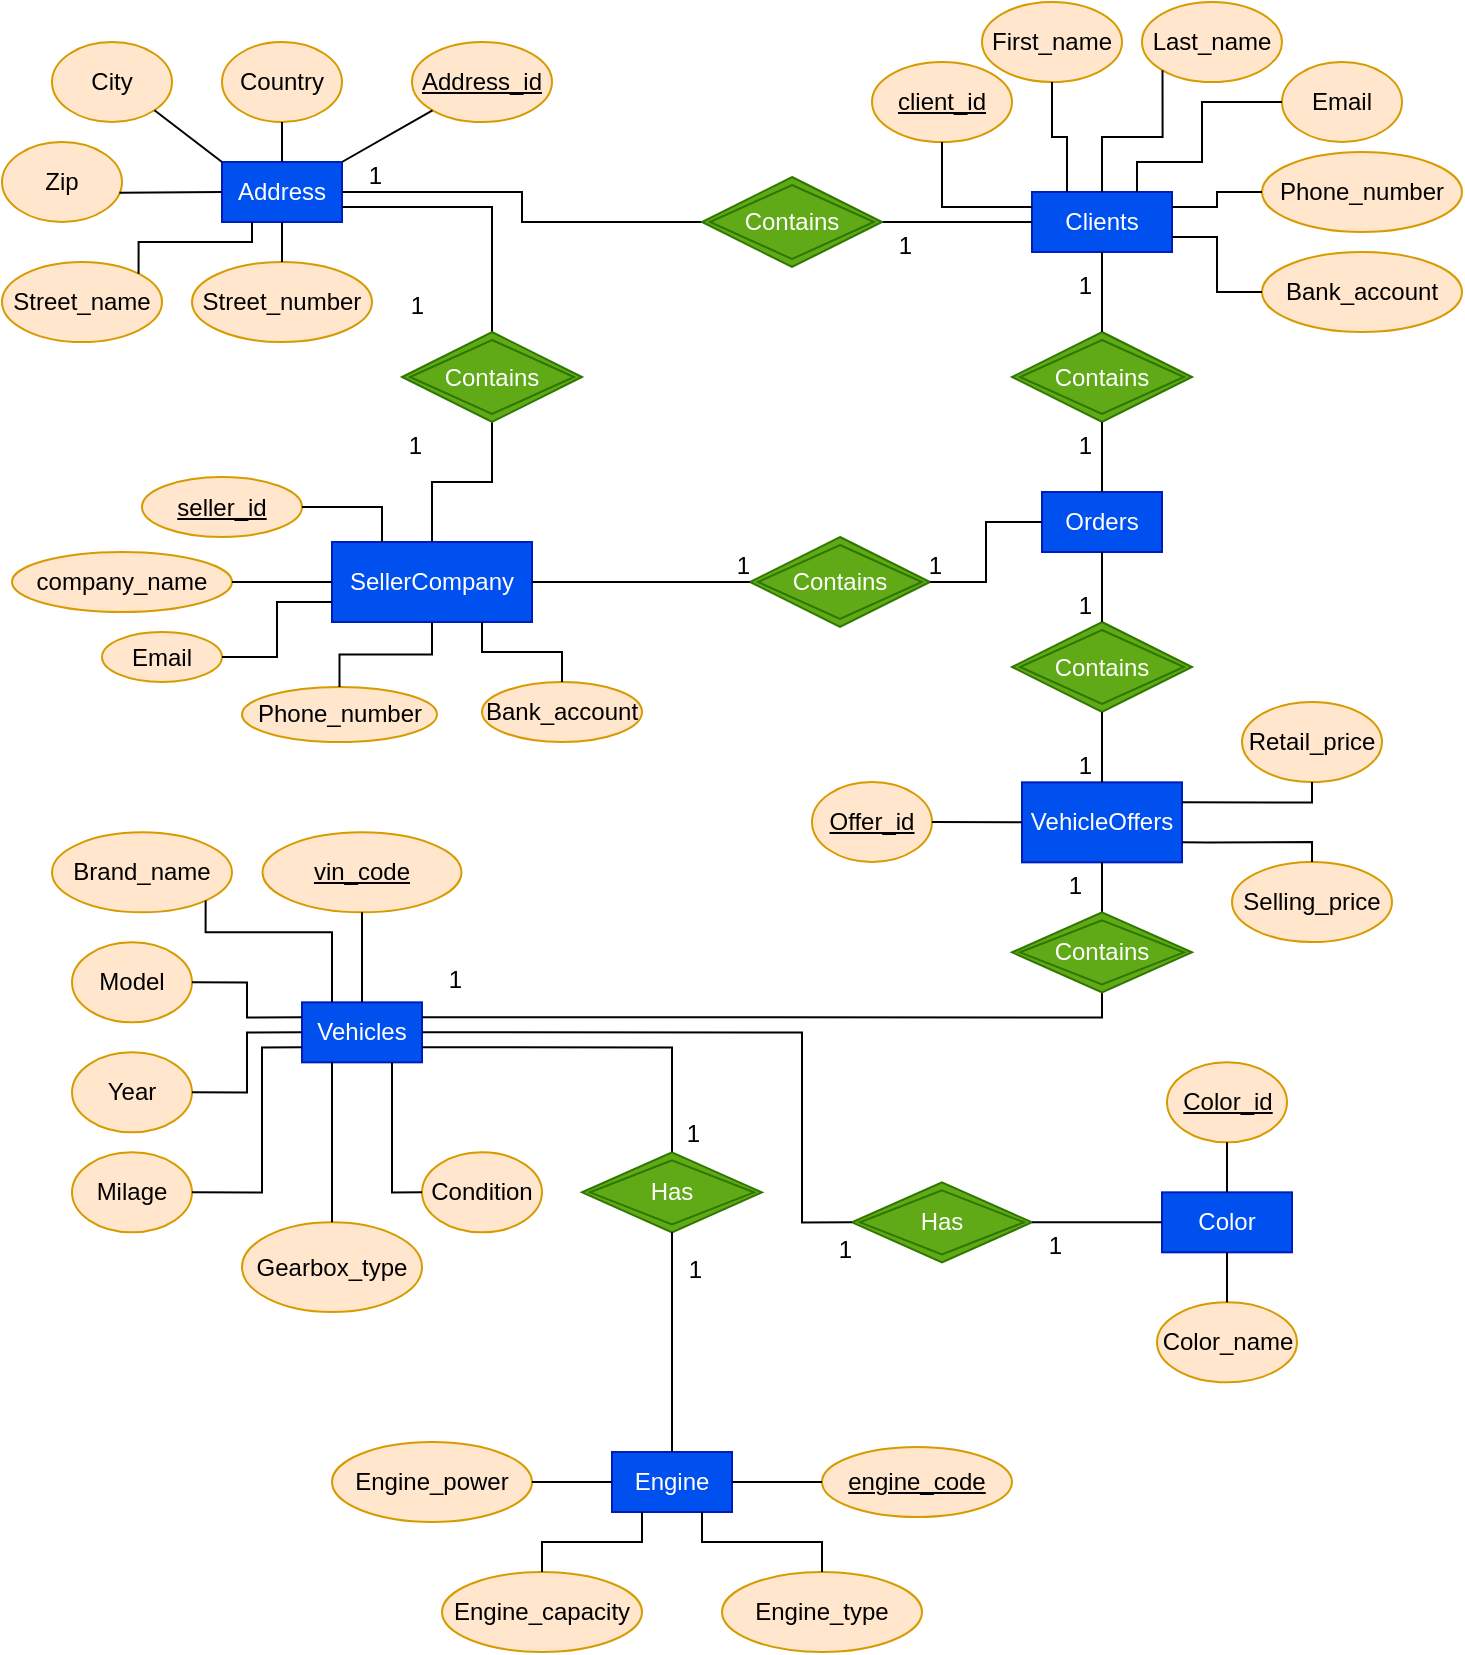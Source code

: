 <mxfile version="16.0.0" type="github">
  <diagram id="KzIHn6G7oRu6zTpSj9_W" name="Page-1">
    <mxGraphModel dx="1188" dy="639" grid="1" gridSize="10" guides="1" tooltips="1" connect="1" arrows="1" fold="1" page="1" pageScale="1" pageWidth="827" pageHeight="1169" math="0" shadow="0">
      <root>
        <mxCell id="0" />
        <mxCell id="1" parent="0" />
        <mxCell id="NZGxTVPPBpQnY7gY4zcs-7" value="Clients" style="rounded=0;whiteSpace=wrap;html=1;fillColor=#0050ef;strokeColor=#001DBC;fontColor=#ffffff;" parent="1" vertex="1">
          <mxGeometry x="555" y="105" width="70" height="30" as="geometry" />
        </mxCell>
        <mxCell id="NZGxTVPPBpQnY7gY4zcs-8" value="Address" style="rounded=0;whiteSpace=wrap;html=1;fillColor=#0050ef;fontColor=#ffffff;strokeColor=#001DBC;" parent="1" vertex="1">
          <mxGeometry x="150" y="90" width="60" height="30" as="geometry" />
        </mxCell>
        <mxCell id="NZGxTVPPBpQnY7gY4zcs-9" value="SellerCompany" style="rounded=0;whiteSpace=wrap;html=1;fillColor=#0050ef;fontColor=#ffffff;strokeColor=#001DBC;" parent="1" vertex="1">
          <mxGeometry x="205" y="280" width="100" height="40" as="geometry" />
        </mxCell>
        <mxCell id="NZGxTVPPBpQnY7gY4zcs-10" value="Orders" style="rounded=0;whiteSpace=wrap;html=1;fillColor=#0050ef;fontColor=#ffffff;strokeColor=#001DBC;" parent="1" vertex="1">
          <mxGeometry x="560" y="255" width="60" height="30" as="geometry" />
        </mxCell>
        <mxCell id="NZGxTVPPBpQnY7gY4zcs-11" value="VehicleOffers" style="rounded=0;whiteSpace=wrap;html=1;fillColor=#0050ef;fontColor=#ffffff;strokeColor=#001DBC;" parent="1" vertex="1">
          <mxGeometry x="550" y="400.17" width="80" height="40" as="geometry" />
        </mxCell>
        <mxCell id="NZGxTVPPBpQnY7gY4zcs-12" value="Vehicles" style="rounded=0;whiteSpace=wrap;html=1;fillColor=#0050ef;fontColor=#ffffff;strokeColor=#001DBC;" parent="1" vertex="1">
          <mxGeometry x="190" y="510.17" width="60" height="30" as="geometry" />
        </mxCell>
        <mxCell id="NZGxTVPPBpQnY7gY4zcs-13" value="Engine" style="rounded=0;whiteSpace=wrap;html=1;fillColor=#0050ef;fontColor=#ffffff;strokeColor=#001DBC;" parent="1" vertex="1">
          <mxGeometry x="345" y="735" width="60" height="30" as="geometry" />
        </mxCell>
        <mxCell id="NZGxTVPPBpQnY7gY4zcs-15" value="Color" style="rounded=0;whiteSpace=wrap;html=1;fillColor=#0050ef;fontColor=#ffffff;strokeColor=#001DBC;" parent="1" vertex="1">
          <mxGeometry x="620" y="605.17" width="65" height="30" as="geometry" />
        </mxCell>
        <mxCell id="NZGxTVPPBpQnY7gY4zcs-21" value="&lt;u&gt;client_id&lt;/u&gt;" style="ellipse;whiteSpace=wrap;html=1;fillColor=#ffe6cc;strokeColor=#d79b00;" parent="1" vertex="1">
          <mxGeometry x="475" y="40" width="70" height="40" as="geometry" />
        </mxCell>
        <mxCell id="NZGxTVPPBpQnY7gY4zcs-26" value="Phone_number" style="ellipse;whiteSpace=wrap;html=1;fillColor=#ffe6cc;strokeColor=#d79b00;" parent="1" vertex="1">
          <mxGeometry x="670" y="85" width="100" height="40" as="geometry" />
        </mxCell>
        <mxCell id="NZGxTVPPBpQnY7gY4zcs-27" value="Email" style="ellipse;whiteSpace=wrap;html=1;fillColor=#ffe6cc;strokeColor=#d79b00;" parent="1" vertex="1">
          <mxGeometry x="680" y="40" width="60" height="40" as="geometry" />
        </mxCell>
        <mxCell id="NZGxTVPPBpQnY7gY4zcs-40" value="&lt;u&gt;Address_id&lt;/u&gt;" style="ellipse;whiteSpace=wrap;html=1;fillColor=#ffe6cc;strokeColor=#d79b00;" parent="1" vertex="1">
          <mxGeometry x="245" y="30" width="70" height="40" as="geometry" />
        </mxCell>
        <mxCell id="NZGxTVPPBpQnY7gY4zcs-41" value="" style="endArrow=none;html=1;rounded=0;entryX=0;entryY=1;entryDx=0;entryDy=0;exitX=1;exitY=0;exitDx=0;exitDy=0;" parent="1" source="NZGxTVPPBpQnY7gY4zcs-8" target="NZGxTVPPBpQnY7gY4zcs-40" edge="1">
          <mxGeometry width="50" height="50" relative="1" as="geometry">
            <mxPoint x="390" y="320" as="sourcePoint" />
            <mxPoint x="440" y="270" as="targetPoint" />
          </mxGeometry>
        </mxCell>
        <mxCell id="NZGxTVPPBpQnY7gY4zcs-42" value="Country" style="ellipse;whiteSpace=wrap;html=1;fillColor=#ffe6cc;strokeColor=#d79b00;" parent="1" vertex="1">
          <mxGeometry x="150" y="30" width="60" height="40" as="geometry" />
        </mxCell>
        <mxCell id="NZGxTVPPBpQnY7gY4zcs-43" value="City" style="ellipse;whiteSpace=wrap;html=1;fillColor=#ffe6cc;strokeColor=#d79b00;" parent="1" vertex="1">
          <mxGeometry x="65" y="30" width="60" height="40" as="geometry" />
        </mxCell>
        <mxCell id="NZGxTVPPBpQnY7gY4zcs-44" value="Street_name" style="ellipse;whiteSpace=wrap;html=1;fillColor=#ffe6cc;strokeColor=#d79b00;" parent="1" vertex="1">
          <mxGeometry x="40" y="140" width="80" height="40" as="geometry" />
        </mxCell>
        <mxCell id="NZGxTVPPBpQnY7gY4zcs-45" value="Street_number" style="ellipse;whiteSpace=wrap;html=1;fillColor=#ffe6cc;strokeColor=#d79b00;" parent="1" vertex="1">
          <mxGeometry x="135" y="140" width="90" height="40" as="geometry" />
        </mxCell>
        <mxCell id="NZGxTVPPBpQnY7gY4zcs-49" value="" style="endArrow=none;html=1;rounded=0;entryX=0;entryY=0.5;entryDx=0;entryDy=0;edgeStyle=orthogonalEdgeStyle;exitX=1;exitY=0.5;exitDx=0;exitDy=0;" parent="1" source="wFBHhmgZutTLUgVW9beC-47" target="NZGxTVPPBpQnY7gY4zcs-7" edge="1">
          <mxGeometry relative="1" as="geometry">
            <mxPoint x="475" y="120" as="sourcePoint" />
            <mxPoint x="490" y="310" as="targetPoint" />
          </mxGeometry>
        </mxCell>
        <mxCell id="NZGxTVPPBpQnY7gY4zcs-50" value="1" style="resizable=0;html=1;align=right;verticalAlign=bottom;" parent="NZGxTVPPBpQnY7gY4zcs-49" connectable="0" vertex="1">
          <mxGeometry x="1" relative="1" as="geometry">
            <mxPoint x="-60" y="20" as="offset" />
          </mxGeometry>
        </mxCell>
        <mxCell id="NZGxTVPPBpQnY7gY4zcs-51" value="" style="endArrow=none;html=1;rounded=0;entryX=1;entryY=0.5;entryDx=0;entryDy=0;exitX=0;exitY=0.5;exitDx=0;exitDy=0;edgeStyle=orthogonalEdgeStyle;" parent="1" source="wFBHhmgZutTLUgVW9beC-47" target="NZGxTVPPBpQnY7gY4zcs-8" edge="1">
          <mxGeometry relative="1" as="geometry">
            <mxPoint x="395" y="120" as="sourcePoint" />
            <mxPoint x="490" y="290" as="targetPoint" />
          </mxGeometry>
        </mxCell>
        <mxCell id="NZGxTVPPBpQnY7gY4zcs-52" value="1" style="resizable=0;html=1;align=right;verticalAlign=bottom;" parent="NZGxTVPPBpQnY7gY4zcs-51" connectable="0" vertex="1">
          <mxGeometry x="1" relative="1" as="geometry">
            <mxPoint x="20" as="offset" />
          </mxGeometry>
        </mxCell>
        <mxCell id="NZGxTVPPBpQnY7gY4zcs-53" value="" style="endArrow=none;html=1;rounded=0;entryX=0.5;entryY=1;entryDx=0;entryDy=0;exitX=0.5;exitY=0;exitDx=0;exitDy=0;" parent="1" source="NZGxTVPPBpQnY7gY4zcs-8" target="NZGxTVPPBpQnY7gY4zcs-42" edge="1">
          <mxGeometry width="50" height="50" relative="1" as="geometry">
            <mxPoint x="205" y="100" as="sourcePoint" />
            <mxPoint x="255" y="65" as="targetPoint" />
          </mxGeometry>
        </mxCell>
        <mxCell id="NZGxTVPPBpQnY7gY4zcs-54" value="" style="endArrow=none;html=1;rounded=0;entryX=1;entryY=1;entryDx=0;entryDy=0;exitX=0;exitY=0;exitDx=0;exitDy=0;exitPerimeter=0;" parent="1" source="NZGxTVPPBpQnY7gY4zcs-8" target="NZGxTVPPBpQnY7gY4zcs-43" edge="1">
          <mxGeometry width="50" height="50" relative="1" as="geometry">
            <mxPoint x="190" y="100" as="sourcePoint" />
            <mxPoint x="170" y="65" as="targetPoint" />
          </mxGeometry>
        </mxCell>
        <mxCell id="NZGxTVPPBpQnY7gY4zcs-56" value="" style="endArrow=none;html=1;rounded=0;entryX=0.5;entryY=0;entryDx=0;entryDy=0;exitX=0.5;exitY=1;exitDx=0;exitDy=0;" parent="1" source="NZGxTVPPBpQnY7gY4zcs-8" target="NZGxTVPPBpQnY7gY4zcs-45" edge="1">
          <mxGeometry width="50" height="50" relative="1" as="geometry">
            <mxPoint x="160" y="130" as="sourcePoint" />
            <mxPoint x="130" y="140" as="targetPoint" />
          </mxGeometry>
        </mxCell>
        <mxCell id="NZGxTVPPBpQnY7gY4zcs-58" value="First_name" style="ellipse;whiteSpace=wrap;html=1;fillColor=#ffe6cc;strokeColor=#d79b00;" parent="1" vertex="1">
          <mxGeometry x="530" y="10" width="70" height="40" as="geometry" />
        </mxCell>
        <mxCell id="NZGxTVPPBpQnY7gY4zcs-59" value="Last_name" style="ellipse;whiteSpace=wrap;html=1;fillColor=#ffe6cc;strokeColor=#d79b00;" parent="1" vertex="1">
          <mxGeometry x="610" y="10" width="70" height="40" as="geometry" />
        </mxCell>
        <mxCell id="NZGxTVPPBpQnY7gY4zcs-62" value="Bank_account" style="ellipse;whiteSpace=wrap;html=1;fillColor=#ffe6cc;strokeColor=#d79b00;" parent="1" vertex="1">
          <mxGeometry x="670" y="135.0" width="100" height="40" as="geometry" />
        </mxCell>
        <mxCell id="NZGxTVPPBpQnY7gY4zcs-63" value="Zip" style="ellipse;whiteSpace=wrap;html=1;fillColor=#ffe6cc;strokeColor=#d79b00;" parent="1" vertex="1">
          <mxGeometry x="40" y="80" width="60" height="40" as="geometry" />
        </mxCell>
        <mxCell id="NZGxTVPPBpQnY7gY4zcs-68" value="Phone_number" style="ellipse;whiteSpace=wrap;html=1;fillColor=#ffe6cc;strokeColor=#d79b00;" parent="1" vertex="1">
          <mxGeometry x="160" y="352.5" width="97.5" height="27.5" as="geometry" />
        </mxCell>
        <mxCell id="NZGxTVPPBpQnY7gY4zcs-69" value="Email" style="ellipse;whiteSpace=wrap;html=1;fillColor=#ffe6cc;strokeColor=#d79b00;" parent="1" vertex="1">
          <mxGeometry x="90" y="325" width="60" height="25" as="geometry" />
        </mxCell>
        <mxCell id="NZGxTVPPBpQnY7gY4zcs-70" value="company_name" style="ellipse;whiteSpace=wrap;html=1;fillColor=#ffe6cc;strokeColor=#d79b00;" parent="1" vertex="1">
          <mxGeometry x="45" y="285" width="110" height="30" as="geometry" />
        </mxCell>
        <mxCell id="NZGxTVPPBpQnY7gY4zcs-71" value="&lt;u&gt;seller_id&lt;/u&gt;" style="ellipse;whiteSpace=wrap;html=1;fillColor=#ffe6cc;strokeColor=#d79b00;" parent="1" vertex="1">
          <mxGeometry x="110" y="247.5" width="80" height="30" as="geometry" />
        </mxCell>
        <mxCell id="NZGxTVPPBpQnY7gY4zcs-72" value="Bank_account" style="ellipse;whiteSpace=wrap;html=1;fillColor=#ffe6cc;strokeColor=#d79b00;" parent="1" vertex="1">
          <mxGeometry x="280" y="350" width="80" height="30" as="geometry" />
        </mxCell>
        <mxCell id="NZGxTVPPBpQnY7gY4zcs-74" value="" style="endArrow=none;html=1;rounded=0;entryX=0.978;entryY=0.634;entryDx=0;entryDy=0;exitX=0;exitY=0.5;exitDx=0;exitDy=0;entryPerimeter=0;" parent="1" source="NZGxTVPPBpQnY7gY4zcs-8" target="NZGxTVPPBpQnY7gY4zcs-63" edge="1">
          <mxGeometry width="50" height="50" relative="1" as="geometry">
            <mxPoint x="195" y="120" as="sourcePoint" />
            <mxPoint x="230" y="140" as="targetPoint" />
          </mxGeometry>
        </mxCell>
        <mxCell id="NZGxTVPPBpQnY7gY4zcs-89" value="" style="endArrow=none;html=1;rounded=0;entryX=0.5;entryY=0;entryDx=0;entryDy=0;exitX=0.5;exitY=1;exitDx=0;exitDy=0;edgeStyle=orthogonalEdgeStyle;" parent="1" source="wFBHhmgZutTLUgVW9beC-30" target="NZGxTVPPBpQnY7gY4zcs-9" edge="1">
          <mxGeometry relative="1" as="geometry">
            <mxPoint x="255" y="245" as="sourcePoint" />
            <mxPoint x="590" y="350" as="targetPoint" />
          </mxGeometry>
        </mxCell>
        <mxCell id="NZGxTVPPBpQnY7gY4zcs-90" value="1" style="resizable=0;html=1;align=right;verticalAlign=bottom;direction=south;" parent="NZGxTVPPBpQnY7gY4zcs-89" connectable="0" vertex="1">
          <mxGeometry x="1" relative="1" as="geometry">
            <mxPoint x="-5" y="-40" as="offset" />
          </mxGeometry>
        </mxCell>
        <mxCell id="NZGxTVPPBpQnY7gY4zcs-91" value="" style="endArrow=none;html=1;rounded=0;entryX=1;entryY=0.75;entryDx=0;entryDy=0;edgeStyle=orthogonalEdgeStyle;exitX=0.5;exitY=0;exitDx=0;exitDy=0;" parent="1" source="wFBHhmgZutTLUgVW9beC-30" target="NZGxTVPPBpQnY7gY4zcs-8" edge="1">
          <mxGeometry relative="1" as="geometry">
            <mxPoint x="270" y="150" as="sourcePoint" />
            <mxPoint x="590" y="320" as="targetPoint" />
            <Array as="points">
              <mxPoint x="285" y="113" />
            </Array>
          </mxGeometry>
        </mxCell>
        <mxCell id="NZGxTVPPBpQnY7gY4zcs-92" value="1" style="resizable=0;html=1;align=right;verticalAlign=bottom;" parent="NZGxTVPPBpQnY7gY4zcs-91" connectable="0" vertex="1">
          <mxGeometry x="1" relative="1" as="geometry">
            <mxPoint x="41" y="58" as="offset" />
          </mxGeometry>
        </mxCell>
        <mxCell id="NZGxTVPPBpQnY7gY4zcs-99" value="Contains" style="shape=rhombus;double=1;perimeter=rhombusPerimeter;whiteSpace=wrap;html=1;align=center;fillColor=#60a917;fontColor=#ffffff;strokeColor=#2D7600;" parent="1" vertex="1">
          <mxGeometry x="414" y="277.5" width="90" height="45" as="geometry" />
        </mxCell>
        <mxCell id="NZGxTVPPBpQnY7gY4zcs-100" value="Contains" style="shape=rhombus;double=1;perimeter=rhombusPerimeter;whiteSpace=wrap;html=1;align=center;fillColor=#60a917;fontColor=#ffffff;strokeColor=#2D7600;" parent="1" vertex="1">
          <mxGeometry x="545" y="320" width="90" height="45" as="geometry" />
        </mxCell>
        <mxCell id="NZGxTVPPBpQnY7gY4zcs-101" value="Contains" style="shape=rhombus;double=1;perimeter=rhombusPerimeter;whiteSpace=wrap;html=1;align=center;fillColor=#60a917;fontColor=#ffffff;strokeColor=#2D7600;" parent="1" vertex="1">
          <mxGeometry x="545" y="175" width="90" height="45" as="geometry" />
        </mxCell>
        <mxCell id="NZGxTVPPBpQnY7gY4zcs-119" value="&lt;u&gt;Offer_id&lt;/u&gt;" style="ellipse;whiteSpace=wrap;html=1;fillColor=#ffe6cc;strokeColor=#d79b00;" parent="1" vertex="1">
          <mxGeometry x="445" y="400" width="60" height="40" as="geometry" />
        </mxCell>
        <mxCell id="NZGxTVPPBpQnY7gY4zcs-122" value="" style="endArrow=none;html=1;rounded=0;exitX=0;exitY=0.5;exitDx=0;exitDy=0;entryX=1;entryY=0.5;entryDx=0;entryDy=0;" parent="1" source="NZGxTVPPBpQnY7gY4zcs-11" target="NZGxTVPPBpQnY7gY4zcs-119" edge="1">
          <mxGeometry width="50" height="50" relative="1" as="geometry">
            <mxPoint x="530" y="370" as="sourcePoint" />
            <mxPoint x="530" y="380" as="targetPoint" />
          </mxGeometry>
        </mxCell>
        <mxCell id="NZGxTVPPBpQnY7gY4zcs-126" value="" style="endArrow=none;html=1;rounded=0;entryX=0.5;entryY=1;entryDx=0;entryDy=0;exitX=0.5;exitY=0;exitDx=0;exitDy=0;" parent="1" source="wFBHhmgZutTLUgVW9beC-28" target="NZGxTVPPBpQnY7gY4zcs-11" edge="1">
          <mxGeometry relative="1" as="geometry">
            <mxPoint x="610" y="460" as="sourcePoint" />
            <mxPoint x="520" y="460" as="targetPoint" />
          </mxGeometry>
        </mxCell>
        <mxCell id="NZGxTVPPBpQnY7gY4zcs-127" value="1" style="resizable=0;html=1;align=right;verticalAlign=bottom;" parent="NZGxTVPPBpQnY7gY4zcs-126" connectable="0" vertex="1">
          <mxGeometry x="1" relative="1" as="geometry">
            <mxPoint x="-10" y="20" as="offset" />
          </mxGeometry>
        </mxCell>
        <mxCell id="NZGxTVPPBpQnY7gY4zcs-128" value="" style="endArrow=none;html=1;rounded=0;entryX=1;entryY=0.25;entryDx=0;entryDy=0;edgeStyle=orthogonalEdgeStyle;exitX=0.5;exitY=1;exitDx=0;exitDy=0;" parent="1" source="wFBHhmgZutTLUgVW9beC-28" target="NZGxTVPPBpQnY7gY4zcs-12" edge="1">
          <mxGeometry relative="1" as="geometry">
            <mxPoint x="590" y="550" as="sourcePoint" />
            <mxPoint x="500" y="490" as="targetPoint" />
          </mxGeometry>
        </mxCell>
        <mxCell id="NZGxTVPPBpQnY7gY4zcs-129" value="1" style="resizable=0;html=1;align=right;verticalAlign=bottom;" parent="NZGxTVPPBpQnY7gY4zcs-128" connectable="0" vertex="1">
          <mxGeometry x="1" relative="1" as="geometry">
            <mxPoint x="20" y="-10" as="offset" />
          </mxGeometry>
        </mxCell>
        <mxCell id="NZGxTVPPBpQnY7gY4zcs-130" value="Brand_name" style="ellipse;whiteSpace=wrap;html=1;fillColor=#ffe6cc;strokeColor=#d79b00;" parent="1" vertex="1">
          <mxGeometry x="65" y="425.17" width="90" height="40" as="geometry" />
        </mxCell>
        <mxCell id="NZGxTVPPBpQnY7gY4zcs-132" value="Model" style="ellipse;whiteSpace=wrap;html=1;fillColor=#ffe6cc;strokeColor=#d79b00;" parent="1" vertex="1">
          <mxGeometry x="75" y="480.17" width="60" height="40" as="geometry" />
        </mxCell>
        <mxCell id="NZGxTVPPBpQnY7gY4zcs-134" value="Milage" style="ellipse;whiteSpace=wrap;html=1;fillColor=#ffe6cc;strokeColor=#d79b00;" parent="1" vertex="1">
          <mxGeometry x="75" y="585.17" width="60" height="40" as="geometry" />
        </mxCell>
        <mxCell id="NZGxTVPPBpQnY7gY4zcs-135" value="Year" style="ellipse;whiteSpace=wrap;html=1;fillColor=#ffe6cc;strokeColor=#d79b00;" parent="1" vertex="1">
          <mxGeometry x="75" y="535.17" width="60" height="40" as="geometry" />
        </mxCell>
        <mxCell id="NZGxTVPPBpQnY7gY4zcs-138" value="&lt;div&gt;&lt;u&gt;vin_code&lt;/u&gt;&lt;/div&gt;" style="ellipse;whiteSpace=wrap;html=1;fillColor=#ffe6cc;strokeColor=#d79b00;" parent="1" vertex="1">
          <mxGeometry x="170.25" y="425.17" width="99.5" height="40" as="geometry" />
        </mxCell>
        <mxCell id="NZGxTVPPBpQnY7gY4zcs-163" value="Color_name" style="ellipse;whiteSpace=wrap;html=1;fillColor=#ffe6cc;strokeColor=#d79b00;" parent="1" vertex="1">
          <mxGeometry x="617.5" y="660.17" width="70" height="40" as="geometry" />
        </mxCell>
        <mxCell id="NZGxTVPPBpQnY7gY4zcs-164" value="&lt;u&gt;Color_id&lt;/u&gt;" style="ellipse;whiteSpace=wrap;html=1;fillColor=#ffe6cc;strokeColor=#d79b00;" parent="1" vertex="1">
          <mxGeometry x="622.5" y="540.17" width="60" height="40" as="geometry" />
        </mxCell>
        <mxCell id="NZGxTVPPBpQnY7gY4zcs-166" value="" style="endArrow=none;html=1;rounded=0;entryX=0.5;entryY=1;entryDx=0;entryDy=0;exitX=0.5;exitY=0;exitDx=0;exitDy=0;" parent="1" source="NZGxTVPPBpQnY7gY4zcs-163" target="NZGxTVPPBpQnY7gY4zcs-15" edge="1">
          <mxGeometry width="50" height="50" relative="1" as="geometry">
            <mxPoint x="900" y="635.17" as="sourcePoint" />
            <mxPoint x="900" y="615.17" as="targetPoint" />
          </mxGeometry>
        </mxCell>
        <mxCell id="NZGxTVPPBpQnY7gY4zcs-169" value="Gearbox_type" style="ellipse;whiteSpace=wrap;html=1;fillColor=#ffe6cc;strokeColor=#d79b00;" parent="1" vertex="1">
          <mxGeometry x="160" y="620.17" width="90" height="44.83" as="geometry" />
        </mxCell>
        <mxCell id="NZGxTVPPBpQnY7gY4zcs-173" value="" style="endArrow=none;html=1;rounded=0;exitX=0.5;exitY=0;exitDx=0;exitDy=0;entryX=0.5;entryY=1;entryDx=0;entryDy=0;" parent="1" source="NZGxTVPPBpQnY7gY4zcs-15" target="NZGxTVPPBpQnY7gY4zcs-164" edge="1">
          <mxGeometry width="50" height="50" relative="1" as="geometry">
            <mxPoint x="490" y="665.17" as="sourcePoint" />
            <mxPoint x="465" y="700.17" as="targetPoint" />
          </mxGeometry>
        </mxCell>
        <mxCell id="NZGxTVPPBpQnY7gY4zcs-179" value="&lt;u&gt;engine_code&lt;/u&gt;" style="ellipse;whiteSpace=wrap;html=1;fillColor=#ffe6cc;strokeColor=#d79b00;" parent="1" vertex="1">
          <mxGeometry x="450" y="732.5" width="95" height="35" as="geometry" />
        </mxCell>
        <mxCell id="NZGxTVPPBpQnY7gY4zcs-180" value="" style="endArrow=none;html=1;rounded=0;exitX=1;exitY=0.5;exitDx=0;exitDy=0;entryX=0;entryY=0.5;entryDx=0;entryDy=0;" parent="1" source="NZGxTVPPBpQnY7gY4zcs-13" target="NZGxTVPPBpQnY7gY4zcs-179" edge="1">
          <mxGeometry width="50" height="50" relative="1" as="geometry">
            <mxPoint x="445" y="725" as="sourcePoint" />
            <mxPoint x="495" y="675" as="targetPoint" />
          </mxGeometry>
        </mxCell>
        <mxCell id="NZGxTVPPBpQnY7gY4zcs-188" value="" style="endArrow=none;html=1;rounded=0;entryX=1;entryY=0.75;entryDx=0;entryDy=0;edgeStyle=orthogonalEdgeStyle;exitX=0.5;exitY=0;exitDx=0;exitDy=0;" parent="1" source="wFBHhmgZutTLUgVW9beC-29" target="NZGxTVPPBpQnY7gY4zcs-12" edge="1">
          <mxGeometry relative="1" as="geometry">
            <mxPoint x="520" y="560" as="sourcePoint" />
            <mxPoint x="600" y="510" as="targetPoint" />
          </mxGeometry>
        </mxCell>
        <mxCell id="NZGxTVPPBpQnY7gY4zcs-189" value="1" style="resizable=0;html=1;align=right;verticalAlign=bottom;" parent="NZGxTVPPBpQnY7gY4zcs-188" connectable="0" vertex="1">
          <mxGeometry x="1" relative="1" as="geometry">
            <mxPoint x="140" y="52" as="offset" />
          </mxGeometry>
        </mxCell>
        <mxCell id="NZGxTVPPBpQnY7gY4zcs-193" value="Condition" style="ellipse;whiteSpace=wrap;html=1;fillColor=#ffe6cc;strokeColor=#d79b00;" parent="1" vertex="1">
          <mxGeometry x="250" y="585.17" width="60" height="40" as="geometry" />
        </mxCell>
        <mxCell id="NZGxTVPPBpQnY7gY4zcs-198" value="Selling_price" style="ellipse;whiteSpace=wrap;html=1;fillColor=#ffe6cc;strokeColor=#d79b00;" parent="1" vertex="1">
          <mxGeometry x="655" y="440" width="80" height="40" as="geometry" />
        </mxCell>
        <mxCell id="NZGxTVPPBpQnY7gY4zcs-199" value="Retail_price" style="ellipse;whiteSpace=wrap;html=1;fillColor=#ffe6cc;strokeColor=#d79b00;" parent="1" vertex="1">
          <mxGeometry x="660" y="360" width="70" height="40" as="geometry" />
        </mxCell>
        <mxCell id="NZGxTVPPBpQnY7gY4zcs-206" value="Engine_capacity" style="ellipse;whiteSpace=wrap;html=1;fillColor=#ffe6cc;strokeColor=#d79b00;" parent="1" vertex="1">
          <mxGeometry x="260" y="795" width="100" height="40" as="geometry" />
        </mxCell>
        <mxCell id="NZGxTVPPBpQnY7gY4zcs-210" value="Engine_type" style="ellipse;whiteSpace=wrap;html=1;fillColor=#ffe6cc;strokeColor=#d79b00;" parent="1" vertex="1">
          <mxGeometry x="400" y="795" width="100" height="40" as="geometry" />
        </mxCell>
        <mxCell id="NZGxTVPPBpQnY7gY4zcs-215" value="Engine_power" style="ellipse;whiteSpace=wrap;html=1;fillColor=#ffe6cc;strokeColor=#d79b00;" parent="1" vertex="1">
          <mxGeometry x="205" y="730" width="100" height="40" as="geometry" />
        </mxCell>
        <mxCell id="wFBHhmgZutTLUgVW9beC-4" value="" style="endArrow=none;html=1;rounded=0;entryX=0.75;entryY=1;entryDx=0;entryDy=0;exitX=0.5;exitY=0;exitDx=0;exitDy=0;edgeStyle=orthogonalEdgeStyle;" edge="1" parent="1" source="NZGxTVPPBpQnY7gY4zcs-210" target="NZGxTVPPBpQnY7gY4zcs-13">
          <mxGeometry width="50" height="50" relative="1" as="geometry">
            <mxPoint x="645" y="845" as="sourcePoint" />
            <mxPoint x="695" y="795" as="targetPoint" />
          </mxGeometry>
        </mxCell>
        <mxCell id="wFBHhmgZutTLUgVW9beC-5" value="" style="endArrow=none;html=1;rounded=0;entryX=0.25;entryY=1;entryDx=0;entryDy=0;exitX=0.5;exitY=0;exitDx=0;exitDy=0;edgeStyle=orthogonalEdgeStyle;" edge="1" parent="1" source="NZGxTVPPBpQnY7gY4zcs-206" target="NZGxTVPPBpQnY7gY4zcs-13">
          <mxGeometry width="50" height="50" relative="1" as="geometry">
            <mxPoint x="645" y="845" as="sourcePoint" />
            <mxPoint x="695" y="795" as="targetPoint" />
          </mxGeometry>
        </mxCell>
        <mxCell id="wFBHhmgZutTLUgVW9beC-6" value="" style="endArrow=none;html=1;rounded=0;entryX=0;entryY=0.5;entryDx=0;entryDy=0;exitX=1;exitY=0.5;exitDx=0;exitDy=0;edgeStyle=orthogonalEdgeStyle;" edge="1" parent="1" source="NZGxTVPPBpQnY7gY4zcs-215" target="NZGxTVPPBpQnY7gY4zcs-13">
          <mxGeometry width="50" height="50" relative="1" as="geometry">
            <mxPoint x="645" y="845" as="sourcePoint" />
            <mxPoint x="695" y="795" as="targetPoint" />
          </mxGeometry>
        </mxCell>
        <mxCell id="wFBHhmgZutTLUgVW9beC-17" value="" style="endArrow=none;html=1;rounded=0;exitX=1;exitY=0.25;exitDx=0;exitDy=0;entryX=0.5;entryY=1;entryDx=0;entryDy=0;edgeStyle=orthogonalEdgeStyle;" edge="1" parent="1" source="NZGxTVPPBpQnY7gY4zcs-11" target="NZGxTVPPBpQnY7gY4zcs-199">
          <mxGeometry width="50" height="50" relative="1" as="geometry">
            <mxPoint x="560" y="430.17" as="sourcePoint" />
            <mxPoint x="515" y="430" as="targetPoint" />
          </mxGeometry>
        </mxCell>
        <mxCell id="wFBHhmgZutTLUgVW9beC-18" value="" style="endArrow=none;html=1;rounded=0;exitX=1;exitY=0.75;exitDx=0;exitDy=0;entryX=0.5;entryY=0;entryDx=0;entryDy=0;edgeStyle=orthogonalEdgeStyle;" edge="1" parent="1" source="NZGxTVPPBpQnY7gY4zcs-11" target="NZGxTVPPBpQnY7gY4zcs-198">
          <mxGeometry width="50" height="50" relative="1" as="geometry">
            <mxPoint x="640" y="420.17" as="sourcePoint" />
            <mxPoint x="705" y="410" as="targetPoint" />
          </mxGeometry>
        </mxCell>
        <mxCell id="wFBHhmgZutTLUgVW9beC-19" value="" style="endArrow=none;html=1;rounded=0;exitX=0.5;exitY=1;exitDx=0;exitDy=0;entryX=0.5;entryY=0;entryDx=0;entryDy=0;edgeStyle=orthogonalEdgeStyle;" edge="1" parent="1" source="NZGxTVPPBpQnY7gY4zcs-138" target="NZGxTVPPBpQnY7gY4zcs-12">
          <mxGeometry width="50" height="50" relative="1" as="geometry">
            <mxPoint x="470" y="395.34" as="sourcePoint" />
            <mxPoint x="535" y="405.17" as="targetPoint" />
          </mxGeometry>
        </mxCell>
        <mxCell id="wFBHhmgZutTLUgVW9beC-20" value="" style="endArrow=none;html=1;rounded=0;exitX=1;exitY=1;exitDx=0;exitDy=0;entryX=0.25;entryY=0;entryDx=0;entryDy=0;edgeStyle=orthogonalEdgeStyle;" edge="1" parent="1" source="NZGxTVPPBpQnY7gY4zcs-130" target="NZGxTVPPBpQnY7gY4zcs-12">
          <mxGeometry width="50" height="50" relative="1" as="geometry">
            <mxPoint x="230" y="475.17" as="sourcePoint" />
            <mxPoint x="230" y="520.17" as="targetPoint" />
            <Array as="points">
              <mxPoint x="142" y="475.17" />
              <mxPoint x="205" y="475.17" />
            </Array>
          </mxGeometry>
        </mxCell>
        <mxCell id="wFBHhmgZutTLUgVW9beC-22" value="" style="endArrow=none;html=1;rounded=0;exitX=1;exitY=0.5;exitDx=0;exitDy=0;entryX=0;entryY=0.25;entryDx=0;entryDy=0;edgeStyle=orthogonalEdgeStyle;" edge="1" parent="1" source="NZGxTVPPBpQnY7gY4zcs-132" target="NZGxTVPPBpQnY7gY4zcs-12">
          <mxGeometry width="50" height="50" relative="1" as="geometry">
            <mxPoint x="230" y="475.17" as="sourcePoint" />
            <mxPoint x="230" y="520.17" as="targetPoint" />
          </mxGeometry>
        </mxCell>
        <mxCell id="wFBHhmgZutTLUgVW9beC-23" value="" style="endArrow=none;html=1;rounded=0;exitX=1;exitY=0.5;exitDx=0;exitDy=0;entryX=0;entryY=0.5;entryDx=0;entryDy=0;edgeStyle=orthogonalEdgeStyle;" edge="1" parent="1" source="NZGxTVPPBpQnY7gY4zcs-135" target="NZGxTVPPBpQnY7gY4zcs-12">
          <mxGeometry width="50" height="50" relative="1" as="geometry">
            <mxPoint x="230" y="475.17" as="sourcePoint" />
            <mxPoint x="230" y="520.17" as="targetPoint" />
          </mxGeometry>
        </mxCell>
        <mxCell id="wFBHhmgZutTLUgVW9beC-24" value="" style="endArrow=none;html=1;rounded=0;exitX=1;exitY=0.5;exitDx=0;exitDy=0;entryX=0;entryY=0.75;entryDx=0;entryDy=0;edgeStyle=orthogonalEdgeStyle;" edge="1" parent="1" source="NZGxTVPPBpQnY7gY4zcs-134" target="NZGxTVPPBpQnY7gY4zcs-12">
          <mxGeometry width="50" height="50" relative="1" as="geometry">
            <mxPoint x="230" y="475.17" as="sourcePoint" />
            <mxPoint x="230" y="520.17" as="targetPoint" />
            <Array as="points">
              <mxPoint x="170" y="605.17" />
              <mxPoint x="170" y="533.17" />
            </Array>
          </mxGeometry>
        </mxCell>
        <mxCell id="wFBHhmgZutTLUgVW9beC-26" value="" style="endArrow=none;html=1;rounded=0;exitX=0.25;exitY=1;exitDx=0;exitDy=0;entryX=0.5;entryY=0;entryDx=0;entryDy=0;edgeStyle=orthogonalEdgeStyle;" edge="1" parent="1" source="NZGxTVPPBpQnY7gY4zcs-12" target="NZGxTVPPBpQnY7gY4zcs-169">
          <mxGeometry width="50" height="50" relative="1" as="geometry">
            <mxPoint x="230" y="475.17" as="sourcePoint" />
            <mxPoint x="230" y="520.17" as="targetPoint" />
          </mxGeometry>
        </mxCell>
        <mxCell id="wFBHhmgZutTLUgVW9beC-27" value="" style="endArrow=none;html=1;rounded=0;exitX=0.75;exitY=1;exitDx=0;exitDy=0;entryX=0;entryY=0.5;entryDx=0;entryDy=0;edgeStyle=orthogonalEdgeStyle;" edge="1" parent="1" source="NZGxTVPPBpQnY7gY4zcs-12" target="NZGxTVPPBpQnY7gY4zcs-193">
          <mxGeometry width="50" height="50" relative="1" as="geometry">
            <mxPoint x="230" y="475.17" as="sourcePoint" />
            <mxPoint x="230" y="520.17" as="targetPoint" />
          </mxGeometry>
        </mxCell>
        <mxCell id="wFBHhmgZutTLUgVW9beC-28" value="Contains" style="shape=rhombus;double=1;perimeter=rhombusPerimeter;whiteSpace=wrap;html=1;align=center;fillColor=#60a917;fontColor=#ffffff;strokeColor=#2D7600;" vertex="1" parent="1">
          <mxGeometry x="545" y="465.17" width="90" height="40" as="geometry" />
        </mxCell>
        <mxCell id="wFBHhmgZutTLUgVW9beC-29" value="Has" style="shape=rhombus;double=1;perimeter=rhombusPerimeter;whiteSpace=wrap;html=1;align=center;fillColor=#60a917;fontColor=#ffffff;strokeColor=#2D7600;" vertex="1" parent="1">
          <mxGeometry x="330" y="585.17" width="90" height="40" as="geometry" />
        </mxCell>
        <mxCell id="wFBHhmgZutTLUgVW9beC-30" value="Contains" style="shape=rhombus;double=1;perimeter=rhombusPerimeter;whiteSpace=wrap;html=1;align=center;fillColor=#60a917;fontColor=#ffffff;strokeColor=#2D7600;" vertex="1" parent="1">
          <mxGeometry x="240" y="175" width="90" height="45" as="geometry" />
        </mxCell>
        <mxCell id="wFBHhmgZutTLUgVW9beC-33" value="" style="endArrow=none;html=1;rounded=0;entryX=0.5;entryY=1;entryDx=0;entryDy=0;exitX=0;exitY=0.25;exitDx=0;exitDy=0;edgeStyle=orthogonalEdgeStyle;" edge="1" parent="1" source="NZGxTVPPBpQnY7gY4zcs-7" target="NZGxTVPPBpQnY7gY4zcs-21">
          <mxGeometry width="50" height="50" relative="1" as="geometry">
            <mxPoint x="220" y="100" as="sourcePoint" />
            <mxPoint x="235.251" y="74.142" as="targetPoint" />
          </mxGeometry>
        </mxCell>
        <mxCell id="wFBHhmgZutTLUgVW9beC-34" value="" style="endArrow=none;html=1;rounded=0;entryX=0.5;entryY=1;entryDx=0;entryDy=0;exitX=0.25;exitY=0;exitDx=0;exitDy=0;edgeStyle=orthogonalEdgeStyle;" edge="1" parent="1" source="NZGxTVPPBpQnY7gY4zcs-7" target="NZGxTVPPBpQnY7gY4zcs-58">
          <mxGeometry width="50" height="50" relative="1" as="geometry">
            <mxPoint x="610" y="86" as="sourcePoint" />
            <mxPoint x="520" y="90" as="targetPoint" />
          </mxGeometry>
        </mxCell>
        <mxCell id="wFBHhmgZutTLUgVW9beC-35" value="" style="endArrow=none;html=1;rounded=0;entryX=0;entryY=1;entryDx=0;entryDy=0;exitX=0.5;exitY=0;exitDx=0;exitDy=0;edgeStyle=orthogonalEdgeStyle;" edge="1" parent="1" source="NZGxTVPPBpQnY7gY4zcs-7" target="NZGxTVPPBpQnY7gY4zcs-59">
          <mxGeometry width="50" height="50" relative="1" as="geometry">
            <mxPoint x="582.5" y="115" as="sourcePoint" />
            <mxPoint x="575" y="60" as="targetPoint" />
          </mxGeometry>
        </mxCell>
        <mxCell id="wFBHhmgZutTLUgVW9beC-36" value="" style="endArrow=none;html=1;rounded=0;entryX=0;entryY=0.5;entryDx=0;entryDy=0;edgeStyle=orthogonalEdgeStyle;exitX=0.75;exitY=0;exitDx=0;exitDy=0;" edge="1" parent="1" source="NZGxTVPPBpQnY7gY4zcs-7" target="NZGxTVPPBpQnY7gY4zcs-27">
          <mxGeometry width="50" height="50" relative="1" as="geometry">
            <mxPoint x="630" y="90" as="sourcePoint" />
            <mxPoint x="630.251" y="54.142" as="targetPoint" />
            <Array as="points">
              <mxPoint x="608" y="90" />
              <mxPoint x="640" y="90" />
              <mxPoint x="640" y="60" />
            </Array>
          </mxGeometry>
        </mxCell>
        <mxCell id="wFBHhmgZutTLUgVW9beC-37" value="" style="endArrow=none;html=1;rounded=0;exitX=0;exitY=0.5;exitDx=0;exitDy=0;entryX=1;entryY=0.25;entryDx=0;entryDy=0;edgeStyle=orthogonalEdgeStyle;" edge="1" parent="1" source="NZGxTVPPBpQnY7gY4zcs-26" target="NZGxTVPPBpQnY7gY4zcs-7">
          <mxGeometry width="50" height="50" relative="1" as="geometry">
            <mxPoint x="560" y="430.17" as="sourcePoint" />
            <mxPoint x="520" y="430" as="targetPoint" />
          </mxGeometry>
        </mxCell>
        <mxCell id="wFBHhmgZutTLUgVW9beC-39" value="" style="endArrow=none;html=1;rounded=0;exitX=0;exitY=0.5;exitDx=0;exitDy=0;entryX=1;entryY=0.75;entryDx=0;entryDy=0;edgeStyle=orthogonalEdgeStyle;" edge="1" parent="1" source="NZGxTVPPBpQnY7gY4zcs-62" target="NZGxTVPPBpQnY7gY4zcs-7">
          <mxGeometry width="50" height="50" relative="1" as="geometry">
            <mxPoint x="727.5" y="200.17" as="sourcePoint" />
            <mxPoint x="682.5" y="200" as="targetPoint" />
          </mxGeometry>
        </mxCell>
        <mxCell id="wFBHhmgZutTLUgVW9beC-41" value="" style="endArrow=none;html=1;rounded=0;exitX=0.25;exitY=0;exitDx=0;exitDy=0;entryX=1;entryY=0.5;entryDx=0;entryDy=0;edgeStyle=orthogonalEdgeStyle;" edge="1" parent="1" source="NZGxTVPPBpQnY7gY4zcs-9" target="NZGxTVPPBpQnY7gY4zcs-71">
          <mxGeometry width="50" height="50" relative="1" as="geometry">
            <mxPoint x="160" y="130" as="sourcePoint" />
            <mxPoint x="140" y="140" as="targetPoint" />
          </mxGeometry>
        </mxCell>
        <mxCell id="wFBHhmgZutTLUgVW9beC-42" value="" style="endArrow=none;html=1;rounded=0;entryX=1;entryY=0.5;entryDx=0;entryDy=0;edgeStyle=orthogonalEdgeStyle;exitX=0;exitY=0.5;exitDx=0;exitDy=0;" edge="1" parent="1" source="NZGxTVPPBpQnY7gY4zcs-9" target="NZGxTVPPBpQnY7gY4zcs-70">
          <mxGeometry width="50" height="50" relative="1" as="geometry">
            <mxPoint x="200" y="300" as="sourcePoint" />
            <mxPoint x="200" y="272.5" as="targetPoint" />
          </mxGeometry>
        </mxCell>
        <mxCell id="wFBHhmgZutTLUgVW9beC-43" value="" style="endArrow=none;html=1;rounded=0;entryX=1;entryY=0.5;entryDx=0;entryDy=0;edgeStyle=orthogonalEdgeStyle;exitX=0;exitY=0.75;exitDx=0;exitDy=0;" edge="1" parent="1" source="NZGxTVPPBpQnY7gY4zcs-9" target="NZGxTVPPBpQnY7gY4zcs-69">
          <mxGeometry width="50" height="50" relative="1" as="geometry">
            <mxPoint x="190" y="330" as="sourcePoint" />
            <mxPoint x="165" y="310" as="targetPoint" />
          </mxGeometry>
        </mxCell>
        <mxCell id="wFBHhmgZutTLUgVW9beC-44" value="" style="endArrow=none;html=1;rounded=0;edgeStyle=orthogonalEdgeStyle;exitX=0.5;exitY=1;exitDx=0;exitDy=0;" edge="1" parent="1" source="NZGxTVPPBpQnY7gY4zcs-9" target="NZGxTVPPBpQnY7gY4zcs-68">
          <mxGeometry width="50" height="50" relative="1" as="geometry">
            <mxPoint x="215" y="310" as="sourcePoint" />
            <mxPoint x="165" y="310" as="targetPoint" />
          </mxGeometry>
        </mxCell>
        <mxCell id="wFBHhmgZutTLUgVW9beC-45" value="" style="endArrow=none;html=1;rounded=0;entryX=0.5;entryY=0;entryDx=0;entryDy=0;edgeStyle=orthogonalEdgeStyle;exitX=0.75;exitY=1;exitDx=0;exitDy=0;" edge="1" parent="1" source="NZGxTVPPBpQnY7gY4zcs-9" target="NZGxTVPPBpQnY7gY4zcs-72">
          <mxGeometry width="50" height="50" relative="1" as="geometry">
            <mxPoint x="215" y="310" as="sourcePoint" />
            <mxPoint x="165" y="310" as="targetPoint" />
          </mxGeometry>
        </mxCell>
        <mxCell id="wFBHhmgZutTLUgVW9beC-46" value="" style="endArrow=none;html=1;rounded=0;entryX=1;entryY=0;entryDx=0;entryDy=0;exitX=0.25;exitY=1;exitDx=0;exitDy=0;edgeStyle=orthogonalEdgeStyle;" edge="1" parent="1" source="NZGxTVPPBpQnY7gY4zcs-8" target="NZGxTVPPBpQnY7gY4zcs-44">
          <mxGeometry width="50" height="50" relative="1" as="geometry">
            <mxPoint x="160" y="115" as="sourcePoint" />
            <mxPoint x="118.68" y="105.36" as="targetPoint" />
          </mxGeometry>
        </mxCell>
        <mxCell id="wFBHhmgZutTLUgVW9beC-47" value="Contains" style="shape=rhombus;double=1;perimeter=rhombusPerimeter;whiteSpace=wrap;html=1;align=center;fillColor=#60a917;fontColor=#ffffff;strokeColor=#2D7600;" vertex="1" parent="1">
          <mxGeometry x="390" y="97.5" width="90" height="45" as="geometry" />
        </mxCell>
        <mxCell id="wFBHhmgZutTLUgVW9beC-48" value="" style="endArrow=none;html=1;rounded=0;entryX=0;entryY=0.5;entryDx=0;entryDy=0;exitX=1;exitY=0.5;exitDx=0;exitDy=0;edgeStyle=orthogonalEdgeStyle;" edge="1" parent="1" source="NZGxTVPPBpQnY7gY4zcs-99" target="NZGxTVPPBpQnY7gY4zcs-10">
          <mxGeometry relative="1" as="geometry">
            <mxPoint x="390" y="380" as="sourcePoint" />
            <mxPoint x="550" y="380" as="targetPoint" />
          </mxGeometry>
        </mxCell>
        <mxCell id="wFBHhmgZutTLUgVW9beC-49" value="1" style="resizable=0;html=1;align=right;verticalAlign=bottom;" connectable="0" vertex="1" parent="wFBHhmgZutTLUgVW9beC-48">
          <mxGeometry x="1" relative="1" as="geometry">
            <mxPoint x="-50" y="30" as="offset" />
          </mxGeometry>
        </mxCell>
        <mxCell id="wFBHhmgZutTLUgVW9beC-50" value="" style="endArrow=none;html=1;rounded=0;entryX=0.5;entryY=1;entryDx=0;entryDy=0;exitX=0.5;exitY=0;exitDx=0;exitDy=0;" edge="1" parent="1" source="NZGxTVPPBpQnY7gY4zcs-100" target="NZGxTVPPBpQnY7gY4zcs-10">
          <mxGeometry relative="1" as="geometry">
            <mxPoint x="530" y="280" as="sourcePoint" />
            <mxPoint x="570" y="280" as="targetPoint" />
          </mxGeometry>
        </mxCell>
        <mxCell id="wFBHhmgZutTLUgVW9beC-51" value="1" style="resizable=0;html=1;align=right;verticalAlign=bottom;" connectable="0" vertex="1" parent="wFBHhmgZutTLUgVW9beC-50">
          <mxGeometry x="1" relative="1" as="geometry">
            <mxPoint x="-5" y="35" as="offset" />
          </mxGeometry>
        </mxCell>
        <mxCell id="wFBHhmgZutTLUgVW9beC-53" value="" style="endArrow=none;html=1;rounded=0;entryX=0.5;entryY=0;entryDx=0;entryDy=0;exitX=0.5;exitY=1;exitDx=0;exitDy=0;" edge="1" parent="1" source="NZGxTVPPBpQnY7gY4zcs-101" target="NZGxTVPPBpQnY7gY4zcs-10">
          <mxGeometry relative="1" as="geometry">
            <mxPoint x="670" y="245" as="sourcePoint" />
            <mxPoint x="670" y="210" as="targetPoint" />
          </mxGeometry>
        </mxCell>
        <mxCell id="wFBHhmgZutTLUgVW9beC-54" value="1" style="resizable=0;html=1;align=right;verticalAlign=bottom;" connectable="0" vertex="1" parent="wFBHhmgZutTLUgVW9beC-53">
          <mxGeometry x="1" relative="1" as="geometry">
            <mxPoint x="-5" y="-15" as="offset" />
          </mxGeometry>
        </mxCell>
        <mxCell id="wFBHhmgZutTLUgVW9beC-61" value="Has" style="shape=rhombus;double=1;perimeter=rhombusPerimeter;whiteSpace=wrap;html=1;align=center;fillColor=#60a917;fontColor=#ffffff;strokeColor=#2D7600;" vertex="1" parent="1">
          <mxGeometry x="465" y="600.17" width="90" height="40" as="geometry" />
        </mxCell>
        <mxCell id="wFBHhmgZutTLUgVW9beC-64" value="" style="endArrow=none;html=1;rounded=0;entryX=1;entryY=0.5;entryDx=0;entryDy=0;edgeStyle=orthogonalEdgeStyle;exitX=0;exitY=0.5;exitDx=0;exitDy=0;" edge="1" parent="1" source="wFBHhmgZutTLUgVW9beC-61" target="NZGxTVPPBpQnY7gY4zcs-12">
          <mxGeometry relative="1" as="geometry">
            <mxPoint x="385" y="595.17" as="sourcePoint" />
            <mxPoint x="260" y="542.67" as="targetPoint" />
            <Array as="points">
              <mxPoint x="440" y="620" />
              <mxPoint x="440" y="525" />
            </Array>
          </mxGeometry>
        </mxCell>
        <mxCell id="wFBHhmgZutTLUgVW9beC-65" value="1" style="resizable=0;html=1;align=right;verticalAlign=bottom;" connectable="0" vertex="1" parent="wFBHhmgZutTLUgVW9beC-64">
          <mxGeometry x="1" relative="1" as="geometry">
            <mxPoint x="215" y="117" as="offset" />
          </mxGeometry>
        </mxCell>
        <mxCell id="wFBHhmgZutTLUgVW9beC-76" value="1" style="resizable=0;html=1;align=right;verticalAlign=bottom;" connectable="0" vertex="1" parent="wFBHhmgZutTLUgVW9beC-64">
          <mxGeometry x="1" relative="1" as="geometry">
            <mxPoint x="320" y="115" as="offset" />
          </mxGeometry>
        </mxCell>
        <mxCell id="wFBHhmgZutTLUgVW9beC-78" value="1" style="resizable=0;html=1;align=right;verticalAlign=bottom;" connectable="0" vertex="1" parent="wFBHhmgZutTLUgVW9beC-64">
          <mxGeometry x="1" relative="1" as="geometry">
            <mxPoint x="140" y="127" as="offset" />
          </mxGeometry>
        </mxCell>
        <mxCell id="wFBHhmgZutTLUgVW9beC-66" value="" style="endArrow=none;html=1;rounded=0;entryX=0.5;entryY=0;entryDx=0;entryDy=0;exitX=0.5;exitY=1;exitDx=0;exitDy=0;" edge="1" parent="1" source="NZGxTVPPBpQnY7gY4zcs-7" target="NZGxTVPPBpQnY7gY4zcs-101">
          <mxGeometry relative="1" as="geometry">
            <mxPoint x="600" y="230" as="sourcePoint" />
            <mxPoint x="600" y="265" as="targetPoint" />
          </mxGeometry>
        </mxCell>
        <mxCell id="wFBHhmgZutTLUgVW9beC-67" value="1" style="resizable=0;html=1;align=right;verticalAlign=bottom;" connectable="0" vertex="1" parent="wFBHhmgZutTLUgVW9beC-66">
          <mxGeometry x="1" relative="1" as="geometry">
            <mxPoint x="-5" y="-15" as="offset" />
          </mxGeometry>
        </mxCell>
        <mxCell id="wFBHhmgZutTLUgVW9beC-68" value="" style="endArrow=none;html=1;rounded=0;entryX=0.5;entryY=1;entryDx=0;entryDy=0;exitX=0.5;exitY=0;exitDx=0;exitDy=0;" edge="1" parent="1" source="NZGxTVPPBpQnY7gY4zcs-11" target="NZGxTVPPBpQnY7gY4zcs-100">
          <mxGeometry relative="1" as="geometry">
            <mxPoint x="610" y="330" as="sourcePoint" />
            <mxPoint x="600" y="295" as="targetPoint" />
          </mxGeometry>
        </mxCell>
        <mxCell id="wFBHhmgZutTLUgVW9beC-69" value="1" style="resizable=0;html=1;align=right;verticalAlign=bottom;" connectable="0" vertex="1" parent="wFBHhmgZutTLUgVW9beC-68">
          <mxGeometry x="1" relative="1" as="geometry">
            <mxPoint x="-5" y="35" as="offset" />
          </mxGeometry>
        </mxCell>
        <mxCell id="wFBHhmgZutTLUgVW9beC-70" value="" style="endArrow=none;html=1;rounded=0;entryX=0;entryY=0.5;entryDx=0;entryDy=0;exitX=1;exitY=0.5;exitDx=0;exitDy=0;" edge="1" parent="1" source="NZGxTVPPBpQnY7gY4zcs-9" target="NZGxTVPPBpQnY7gY4zcs-99">
          <mxGeometry relative="1" as="geometry">
            <mxPoint x="600" y="410.17" as="sourcePoint" />
            <mxPoint x="600" y="375" as="targetPoint" />
          </mxGeometry>
        </mxCell>
        <mxCell id="wFBHhmgZutTLUgVW9beC-71" value="1" style="resizable=0;html=1;align=right;verticalAlign=bottom;" connectable="0" vertex="1" parent="wFBHhmgZutTLUgVW9beC-70">
          <mxGeometry x="1" relative="1" as="geometry">
            <mxPoint as="offset" />
          </mxGeometry>
        </mxCell>
        <mxCell id="wFBHhmgZutTLUgVW9beC-75" value="" style="endArrow=none;html=1;rounded=0;exitX=0;exitY=0.5;exitDx=0;exitDy=0;entryX=1;entryY=0.5;entryDx=0;entryDy=0;" edge="1" parent="1" source="NZGxTVPPBpQnY7gY4zcs-15" target="wFBHhmgZutTLUgVW9beC-61">
          <mxGeometry width="50" height="50" relative="1" as="geometry">
            <mxPoint x="560" y="430.17" as="sourcePoint" />
            <mxPoint x="515.0" y="430" as="targetPoint" />
          </mxGeometry>
        </mxCell>
        <mxCell id="wFBHhmgZutTLUgVW9beC-77" value="" style="endArrow=none;html=1;rounded=0;exitX=0.5;exitY=1;exitDx=0;exitDy=0;entryX=0.5;entryY=0;entryDx=0;entryDy=0;" edge="1" parent="1" source="wFBHhmgZutTLUgVW9beC-29" target="NZGxTVPPBpQnY7gY4zcs-13">
          <mxGeometry width="50" height="50" relative="1" as="geometry">
            <mxPoint x="369" y="660.17" as="sourcePoint" />
            <mxPoint x="414" y="660.17" as="targetPoint" />
          </mxGeometry>
        </mxCell>
      </root>
    </mxGraphModel>
  </diagram>
</mxfile>
